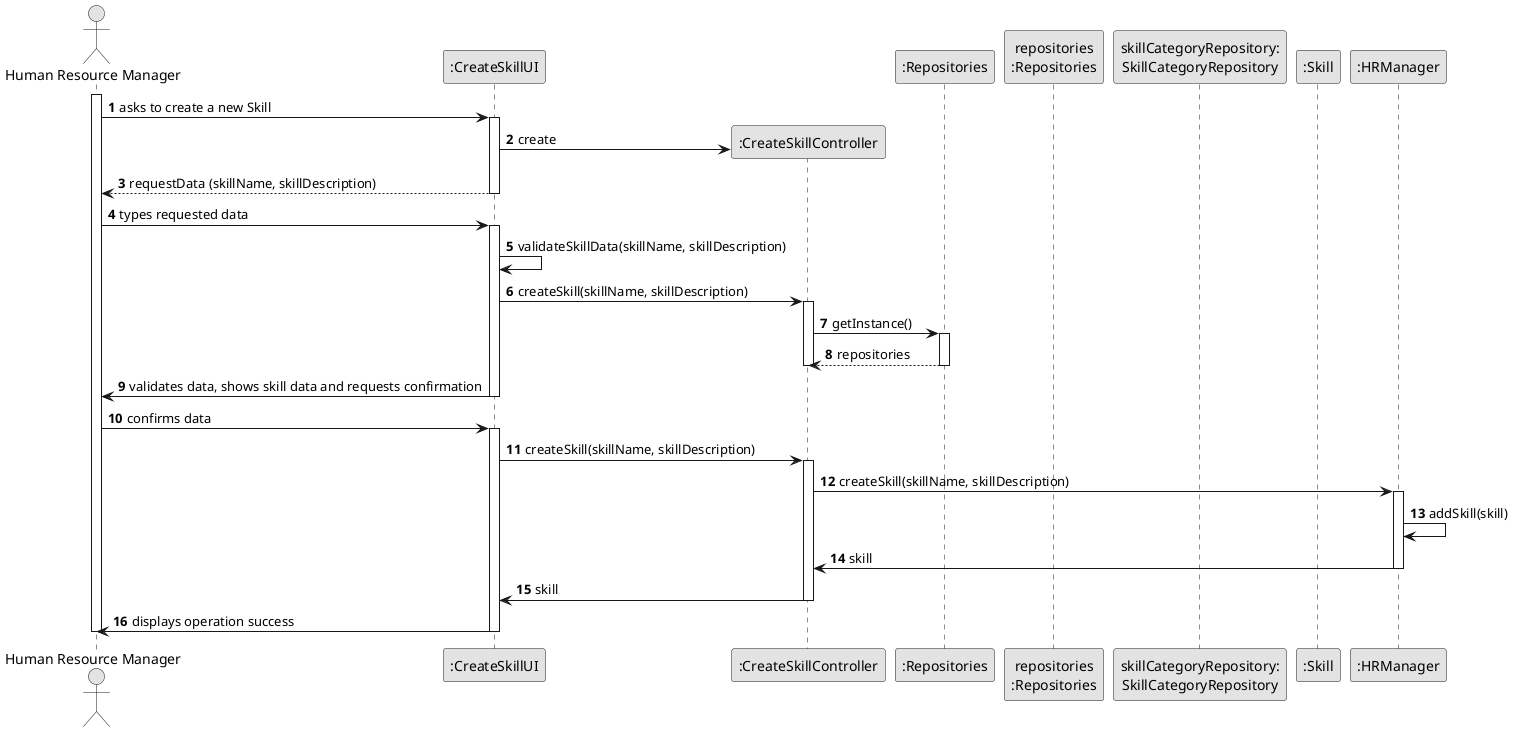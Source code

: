 @startuml
skinparam monochrome true
skinparam packageStyle rectangle
skinparam shadowing false

autonumber

'hide footbox

actor "Human Resource Manager" as HRM
participant ":CreateSkillUI" as UI
participant ":CreateSkillController" as CTRL
participant ":Repositories" as RepositorySingleton
participant "repositories\n:Repositories" as PLAT
participant "skillCategoryRepository:\nSkillCategoryRepository" as SkillRepository
participant ":Skill" as SKILL
participant ":HRManager" as MNGR

activate HRM

        HRM -> UI : asks to create a new Skill

        activate UI
            'create CTRL
            UI -> CTRL** : create



            'requests the HRM to input data
            UI --> HRM : requestData (skillName, skillDescription)
        deactivate UI

        HRM -> UI : types requested data

        activate UI

            UI -> UI : validateSkillData(skillName, skillDescription)

            UI -> CTRL : createSkill(skillName, skillDescription)
            activate CTRL

                CTRL -> RepositorySingleton : getInstance()

                activate RepositorySingleton

                    RepositorySingleton --> CTRL : repositories

                deactivate RepositorySingleton

            deactivate CTRL

                UI -> HRM : validates data, shows skill data and requests confirmation



        deactivate UI


    HRM -> UI : confirms data
    activate UI

        UI -> CTRL : createSkill(skillName, skillDescription)
        activate CTRL

            CTRL -> MNGR : createSkill(skillName, skillDescription)


            'CTRL -> SkillRepository : getSkill()
            'activate SkillRepository
            '    SkillRepository --> CTRL : skillList
            'deactivate SkillRepository
            activate MNGR

                MNGR -> MNGR : addSkill(skill)

                MNGR -> CTRL : skill

            deactivate MNGR

            CTRL -> UI : skill

        deactivate CTRL

        UI -> HRM : displays operation success

    deactivate UI

deactivate HRM

@enduml